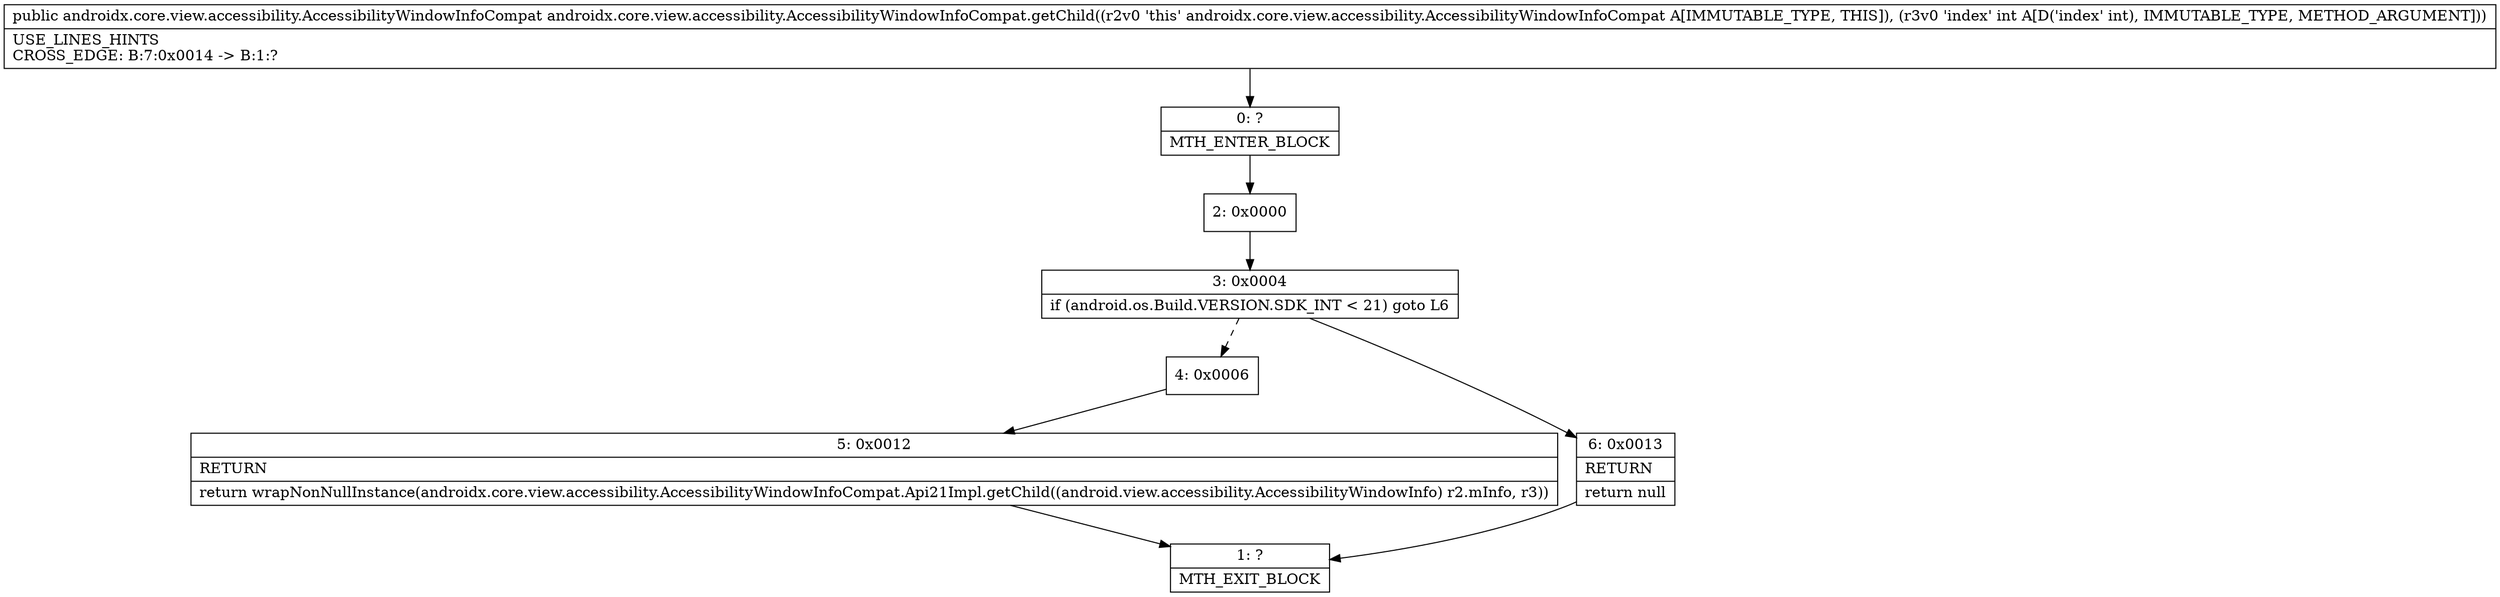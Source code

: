 digraph "CFG forandroidx.core.view.accessibility.AccessibilityWindowInfoCompat.getChild(I)Landroidx\/core\/view\/accessibility\/AccessibilityWindowInfoCompat;" {
Node_0 [shape=record,label="{0\:\ ?|MTH_ENTER_BLOCK\l}"];
Node_2 [shape=record,label="{2\:\ 0x0000}"];
Node_3 [shape=record,label="{3\:\ 0x0004|if (android.os.Build.VERSION.SDK_INT \< 21) goto L6\l}"];
Node_4 [shape=record,label="{4\:\ 0x0006}"];
Node_5 [shape=record,label="{5\:\ 0x0012|RETURN\l|return wrapNonNullInstance(androidx.core.view.accessibility.AccessibilityWindowInfoCompat.Api21Impl.getChild((android.view.accessibility.AccessibilityWindowInfo) r2.mInfo, r3))\l}"];
Node_1 [shape=record,label="{1\:\ ?|MTH_EXIT_BLOCK\l}"];
Node_6 [shape=record,label="{6\:\ 0x0013|RETURN\l|return null\l}"];
MethodNode[shape=record,label="{public androidx.core.view.accessibility.AccessibilityWindowInfoCompat androidx.core.view.accessibility.AccessibilityWindowInfoCompat.getChild((r2v0 'this' androidx.core.view.accessibility.AccessibilityWindowInfoCompat A[IMMUTABLE_TYPE, THIS]), (r3v0 'index' int A[D('index' int), IMMUTABLE_TYPE, METHOD_ARGUMENT]))  | USE_LINES_HINTS\lCROSS_EDGE: B:7:0x0014 \-\> B:1:?\l}"];
MethodNode -> Node_0;Node_0 -> Node_2;
Node_2 -> Node_3;
Node_3 -> Node_4[style=dashed];
Node_3 -> Node_6;
Node_4 -> Node_5;
Node_5 -> Node_1;
Node_6 -> Node_1;
}

